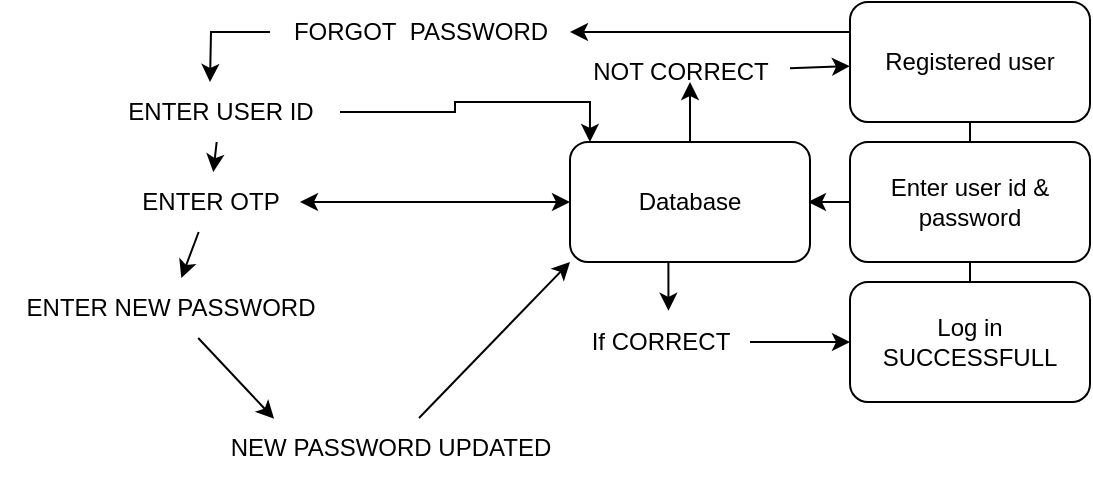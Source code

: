 <mxfile version="24.2.8" type="device">
  <diagram name="Page-1" id="-ytFDbNo04cVuJut453g">
    <mxGraphModel dx="1002" dy="569" grid="1" gridSize="10" guides="1" tooltips="1" connect="1" arrows="1" fold="1" page="1" pageScale="1" pageWidth="850" pageHeight="1100" math="0" shadow="0">
      <root>
        <mxCell id="0" />
        <mxCell id="1" parent="0" />
        <mxCell id="f2vlSJQ31SEcd-mLACnH-1" value="Registered user" style="rounded=1;whiteSpace=wrap;html=1;" vertex="1" parent="1">
          <mxGeometry x="610" y="20" width="120" height="60" as="geometry" />
        </mxCell>
        <mxCell id="f2vlSJQ31SEcd-mLACnH-2" value="Enter user id &amp;amp; password" style="rounded=1;whiteSpace=wrap;html=1;" vertex="1" parent="1">
          <mxGeometry x="610" y="90" width="120" height="60" as="geometry" />
        </mxCell>
        <mxCell id="f2vlSJQ31SEcd-mLACnH-3" value="Log in SUCCESSFULL" style="rounded=1;whiteSpace=wrap;html=1;" vertex="1" parent="1">
          <mxGeometry x="610" y="160" width="120" height="60" as="geometry" />
        </mxCell>
        <mxCell id="f2vlSJQ31SEcd-mLACnH-4" value="" style="endArrow=none;html=1;rounded=0;" edge="1" parent="1" source="f2vlSJQ31SEcd-mLACnH-2" target="f2vlSJQ31SEcd-mLACnH-1">
          <mxGeometry width="50" height="50" relative="1" as="geometry">
            <mxPoint x="820" y="240" as="sourcePoint" />
            <mxPoint x="870" y="190" as="targetPoint" />
          </mxGeometry>
        </mxCell>
        <mxCell id="f2vlSJQ31SEcd-mLACnH-5" value="" style="endArrow=none;html=1;rounded=0;exitX=0.5;exitY=1;exitDx=0;exitDy=0;entryX=0.5;entryY=0;entryDx=0;entryDy=0;" edge="1" parent="1" source="f2vlSJQ31SEcd-mLACnH-2" target="f2vlSJQ31SEcd-mLACnH-3">
          <mxGeometry width="50" height="50" relative="1" as="geometry">
            <mxPoint x="820" y="240" as="sourcePoint" />
            <mxPoint x="870" y="190" as="targetPoint" />
          </mxGeometry>
        </mxCell>
        <mxCell id="f2vlSJQ31SEcd-mLACnH-8" style="edgeStyle=orthogonalEdgeStyle;rounded=0;orthogonalLoop=1;jettySize=auto;html=1;exitX=0;exitY=0.5;exitDx=0;exitDy=0;" edge="1" parent="1" source="f2vlSJQ31SEcd-mLACnH-2">
          <mxGeometry relative="1" as="geometry">
            <mxPoint x="589" y="120" as="targetPoint" />
          </mxGeometry>
        </mxCell>
        <mxCell id="f2vlSJQ31SEcd-mLACnH-6" value="Database" style="rounded=1;whiteSpace=wrap;html=1;" vertex="1" parent="1">
          <mxGeometry x="470" y="90" width="120" height="60" as="geometry" />
        </mxCell>
        <mxCell id="f2vlSJQ31SEcd-mLACnH-11" value="If CORRECT" style="text;html=1;align=center;verticalAlign=middle;resizable=0;points=[];autosize=1;strokeColor=none;fillColor=none;" vertex="1" parent="1">
          <mxGeometry x="470" y="175" width="90" height="30" as="geometry" />
        </mxCell>
        <mxCell id="f2vlSJQ31SEcd-mLACnH-12" style="edgeStyle=orthogonalEdgeStyle;rounded=0;orthogonalLoop=1;jettySize=auto;html=1;exitX=0.5;exitY=1;exitDx=0;exitDy=0;entryX=0.547;entryY=-0.02;entryDx=0;entryDy=0;entryPerimeter=0;" edge="1" parent="1" source="f2vlSJQ31SEcd-mLACnH-6" target="f2vlSJQ31SEcd-mLACnH-11">
          <mxGeometry relative="1" as="geometry" />
        </mxCell>
        <mxCell id="f2vlSJQ31SEcd-mLACnH-13" value="" style="endArrow=classic;html=1;rounded=0;" edge="1" parent="1" source="f2vlSJQ31SEcd-mLACnH-11" target="f2vlSJQ31SEcd-mLACnH-3">
          <mxGeometry width="50" height="50" relative="1" as="geometry">
            <mxPoint x="800" y="250" as="sourcePoint" />
            <mxPoint x="850" y="200" as="targetPoint" />
          </mxGeometry>
        </mxCell>
        <mxCell id="f2vlSJQ31SEcd-mLACnH-14" value="NOT CORRECT" style="text;html=1;align=center;verticalAlign=middle;resizable=0;points=[];autosize=1;strokeColor=none;fillColor=none;" vertex="1" parent="1">
          <mxGeometry x="470" y="40" width="110" height="30" as="geometry" />
        </mxCell>
        <mxCell id="f2vlSJQ31SEcd-mLACnH-15" value="" style="endArrow=classic;html=1;rounded=0;exitX=0.5;exitY=0;exitDx=0;exitDy=0;" edge="1" parent="1" source="f2vlSJQ31SEcd-mLACnH-6">
          <mxGeometry width="50" height="50" relative="1" as="geometry">
            <mxPoint x="517" y="89" as="sourcePoint" />
            <mxPoint x="530" y="60" as="targetPoint" />
          </mxGeometry>
        </mxCell>
        <mxCell id="f2vlSJQ31SEcd-mLACnH-16" value="" style="endArrow=classic;html=1;rounded=0;" edge="1" parent="1" source="f2vlSJQ31SEcd-mLACnH-14" target="f2vlSJQ31SEcd-mLACnH-1">
          <mxGeometry width="50" height="50" relative="1" as="geometry">
            <mxPoint x="800" y="250" as="sourcePoint" />
            <mxPoint x="850" y="200" as="targetPoint" />
          </mxGeometry>
        </mxCell>
        <mxCell id="f2vlSJQ31SEcd-mLACnH-25" value="" style="edgeStyle=orthogonalEdgeStyle;rounded=0;orthogonalLoop=1;jettySize=auto;html=1;exitX=0;exitY=0.25;exitDx=0;exitDy=0;" edge="1" parent="1" source="f2vlSJQ31SEcd-mLACnH-1" target="f2vlSJQ31SEcd-mLACnH-22">
          <mxGeometry relative="1" as="geometry">
            <mxPoint x="250" y="90" as="targetPoint" />
            <mxPoint x="610" y="35" as="sourcePoint" />
          </mxGeometry>
        </mxCell>
        <mxCell id="f2vlSJQ31SEcd-mLACnH-27" style="edgeStyle=orthogonalEdgeStyle;rounded=0;orthogonalLoop=1;jettySize=auto;html=1;" edge="1" parent="1" source="f2vlSJQ31SEcd-mLACnH-22">
          <mxGeometry relative="1" as="geometry">
            <mxPoint x="290" y="60" as="targetPoint" />
          </mxGeometry>
        </mxCell>
        <mxCell id="f2vlSJQ31SEcd-mLACnH-22" value="FORGOT&amp;nbsp; PASSWORD" style="text;html=1;align=center;verticalAlign=middle;resizable=0;points=[];autosize=1;strokeColor=none;fillColor=none;" vertex="1" parent="1">
          <mxGeometry x="320" y="20" width="150" height="30" as="geometry" />
        </mxCell>
        <mxCell id="f2vlSJQ31SEcd-mLACnH-28" value="ENTER USER ID" style="text;html=1;align=center;verticalAlign=middle;resizable=0;points=[];autosize=1;strokeColor=none;fillColor=none;" vertex="1" parent="1">
          <mxGeometry x="235" y="60" width="120" height="30" as="geometry" />
        </mxCell>
        <mxCell id="f2vlSJQ31SEcd-mLACnH-29" style="edgeStyle=orthogonalEdgeStyle;rounded=0;orthogonalLoop=1;jettySize=auto;html=1;entryX=0.083;entryY=0;entryDx=0;entryDy=0;entryPerimeter=0;" edge="1" parent="1" source="f2vlSJQ31SEcd-mLACnH-28" target="f2vlSJQ31SEcd-mLACnH-6">
          <mxGeometry relative="1" as="geometry" />
        </mxCell>
        <mxCell id="f2vlSJQ31SEcd-mLACnH-30" value="ENTER OTP" style="text;html=1;align=center;verticalAlign=middle;resizable=0;points=[];autosize=1;strokeColor=none;fillColor=none;" vertex="1" parent="1">
          <mxGeometry x="245" y="105" width="90" height="30" as="geometry" />
        </mxCell>
        <mxCell id="f2vlSJQ31SEcd-mLACnH-34" value="" style="endArrow=classic;startArrow=classic;html=1;rounded=0;entryX=0;entryY=0.5;entryDx=0;entryDy=0;" edge="1" parent="1" source="f2vlSJQ31SEcd-mLACnH-30" target="f2vlSJQ31SEcd-mLACnH-6">
          <mxGeometry width="50" height="50" relative="1" as="geometry">
            <mxPoint x="360" y="300" as="sourcePoint" />
            <mxPoint x="410" y="250" as="targetPoint" />
            <Array as="points">
              <mxPoint x="400" y="120" />
            </Array>
          </mxGeometry>
        </mxCell>
        <mxCell id="f2vlSJQ31SEcd-mLACnH-35" value="ENTER NEW PASSWORD" style="text;html=1;align=center;verticalAlign=middle;resizable=0;points=[];autosize=1;strokeColor=none;fillColor=none;" vertex="1" parent="1">
          <mxGeometry x="185" y="158" width="170" height="30" as="geometry" />
        </mxCell>
        <mxCell id="f2vlSJQ31SEcd-mLACnH-36" value="" style="endArrow=classic;html=1;rounded=0;" edge="1" parent="1" source="f2vlSJQ31SEcd-mLACnH-28" target="f2vlSJQ31SEcd-mLACnH-30">
          <mxGeometry width="50" height="50" relative="1" as="geometry">
            <mxPoint x="360" y="300" as="sourcePoint" />
            <mxPoint x="410" y="250" as="targetPoint" />
          </mxGeometry>
        </mxCell>
        <mxCell id="f2vlSJQ31SEcd-mLACnH-41" value="" style="endArrow=classic;html=1;rounded=0;" edge="1" parent="1" source="f2vlSJQ31SEcd-mLACnH-30" target="f2vlSJQ31SEcd-mLACnH-35">
          <mxGeometry width="50" height="50" relative="1" as="geometry">
            <mxPoint x="360" y="300" as="sourcePoint" />
            <mxPoint x="410" y="250" as="targetPoint" />
          </mxGeometry>
        </mxCell>
        <mxCell id="f2vlSJQ31SEcd-mLACnH-42" value="" style="endArrow=classic;html=1;rounded=0;entryX=0.178;entryY=0.013;entryDx=0;entryDy=0;entryPerimeter=0;" edge="1" parent="1" source="f2vlSJQ31SEcd-mLACnH-35" target="f2vlSJQ31SEcd-mLACnH-44">
          <mxGeometry width="50" height="50" relative="1" as="geometry">
            <mxPoint x="360" y="300" as="sourcePoint" />
            <mxPoint x="410" y="250" as="targetPoint" />
          </mxGeometry>
        </mxCell>
        <mxCell id="f2vlSJQ31SEcd-mLACnH-44" value="NEW PASSWORD UPDATED" style="text;html=1;align=center;verticalAlign=middle;resizable=0;points=[];autosize=1;strokeColor=none;fillColor=none;" vertex="1" parent="1">
          <mxGeometry x="290" y="228" width="180" height="30" as="geometry" />
        </mxCell>
        <mxCell id="f2vlSJQ31SEcd-mLACnH-45" value="" style="endArrow=classic;html=1;rounded=0;entryX=0;entryY=1;entryDx=0;entryDy=0;" edge="1" parent="1" source="f2vlSJQ31SEcd-mLACnH-44" target="f2vlSJQ31SEcd-mLACnH-6">
          <mxGeometry width="50" height="50" relative="1" as="geometry">
            <mxPoint x="360" y="300" as="sourcePoint" />
            <mxPoint x="440" y="130" as="targetPoint" />
          </mxGeometry>
        </mxCell>
      </root>
    </mxGraphModel>
  </diagram>
</mxfile>
